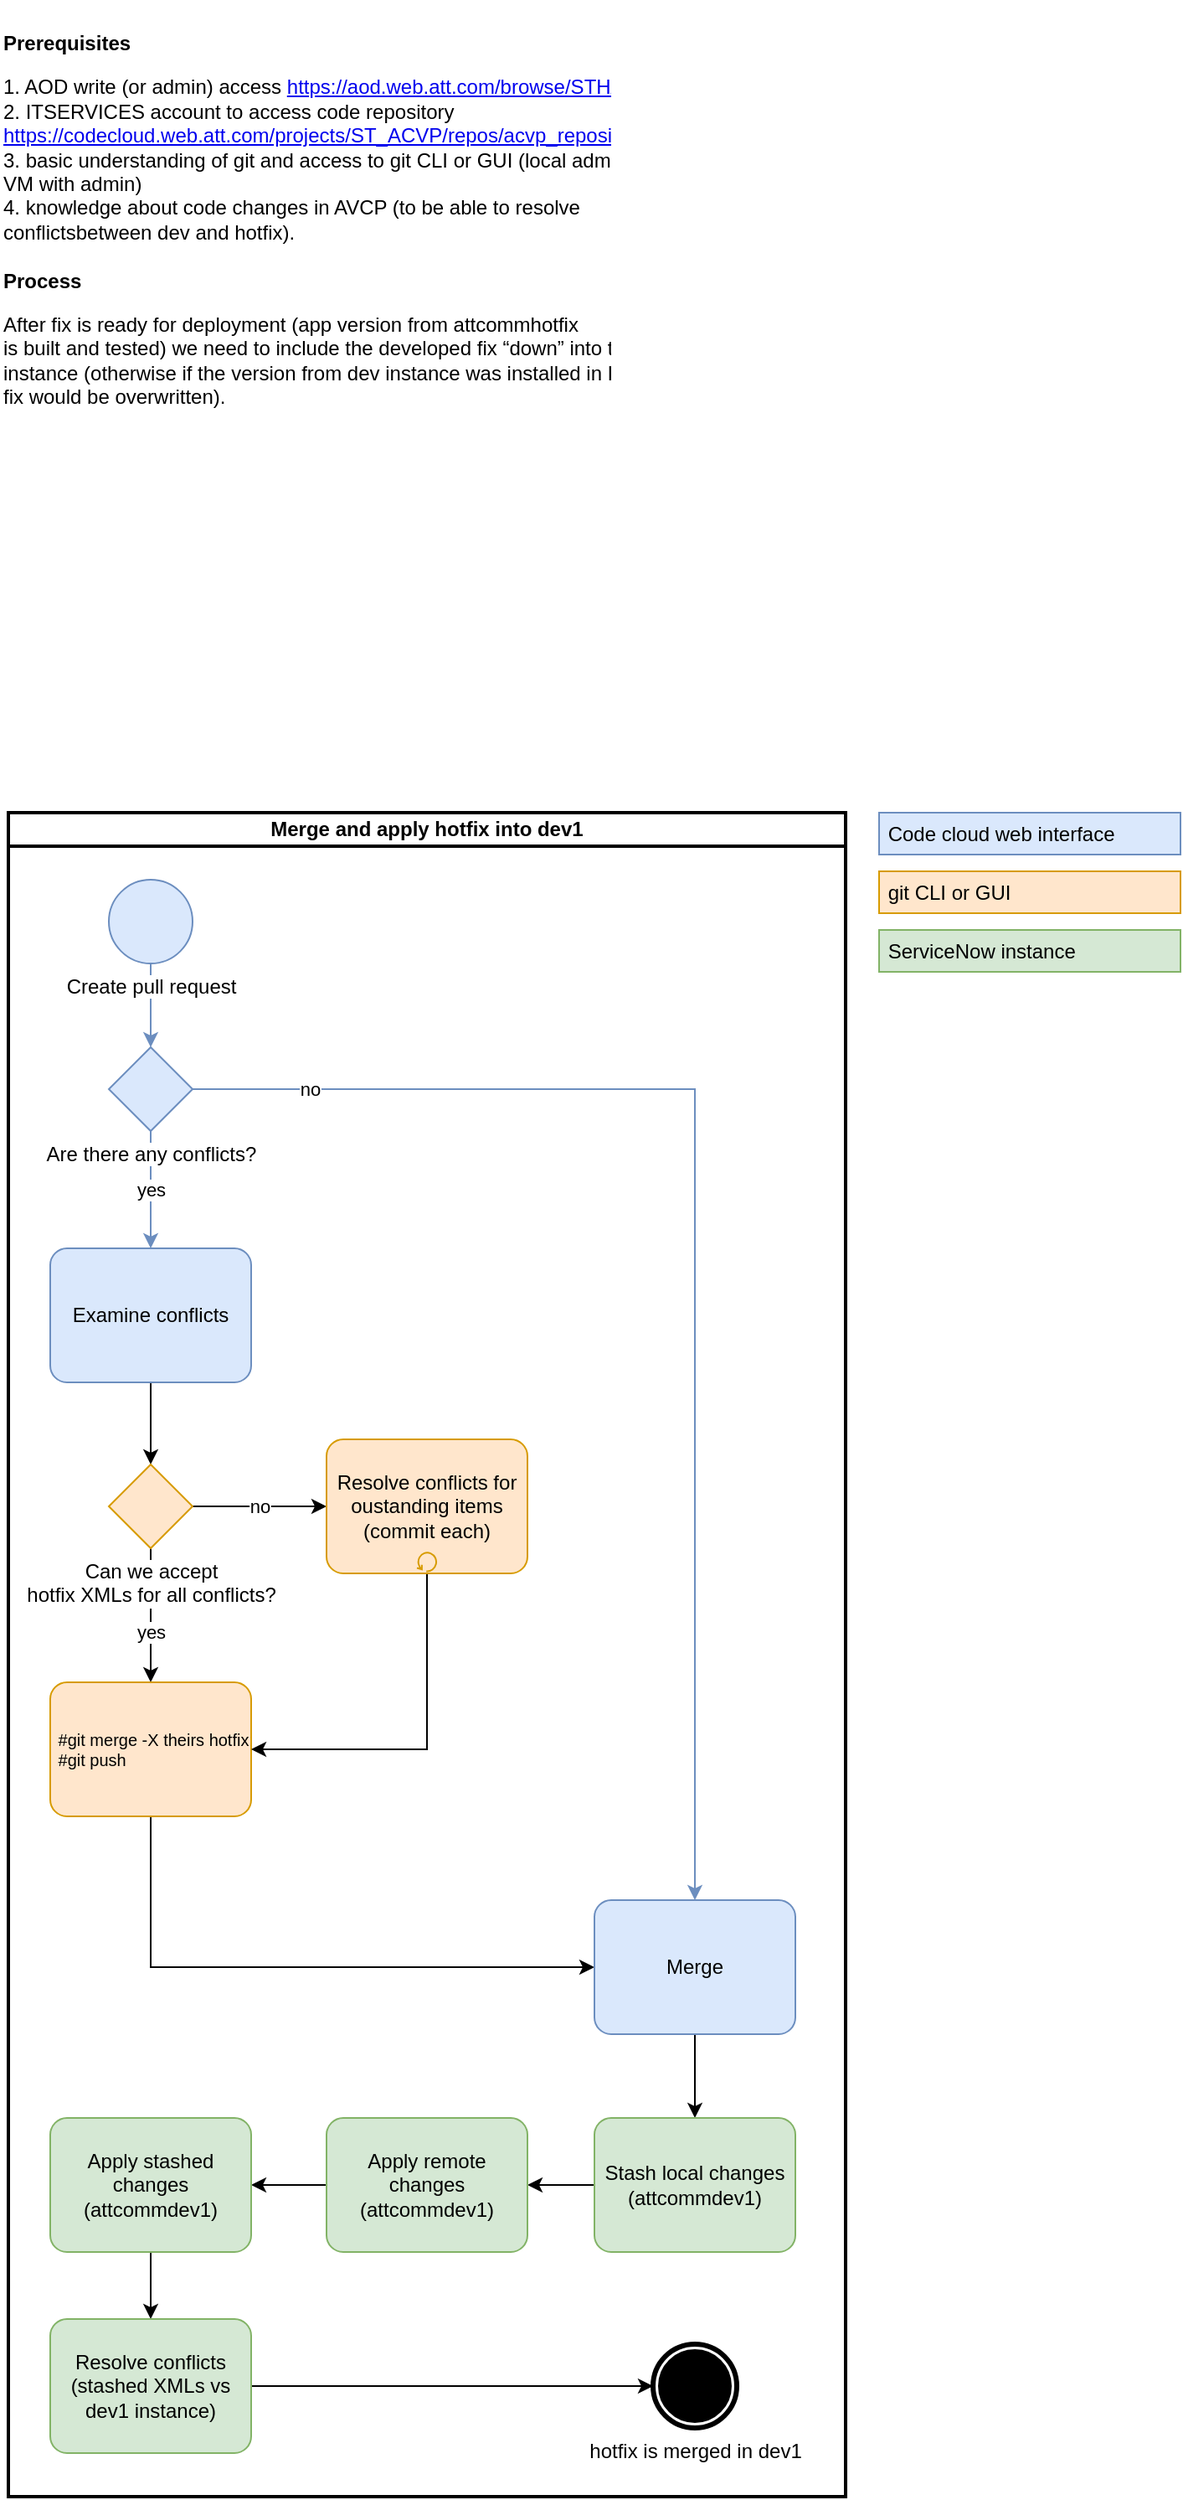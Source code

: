 <mxfile version="24.4.4" type="github">
  <diagram name="Page-1" id="py6KdPY4mDcN0l5CrXU8">
    <mxGraphModel dx="1434" dy="1818" grid="1" gridSize="10" guides="1" tooltips="1" connect="1" arrows="1" fold="1" page="1" pageScale="1" pageWidth="850" pageHeight="1100" math="0" shadow="0">
      <root>
        <mxCell id="0" />
        <mxCell id="1" parent="0" />
        <mxCell id="YNk4ufjbY3-n3ogbdyWw-1" value="&lt;b&gt;Merge and apply hotfix into dev1&lt;br&gt;&lt;/b&gt;" style="swimlane;html=1;startSize=20;fontStyle=0;collapsible=0;horizontal=1;swimlaneLine=1;strokeWidth=2;swimlaneFillColor=#ffffff;whiteSpace=wrap;" vertex="1" parent="1">
          <mxGeometry x="280" y="205" width="500" height="1005" as="geometry" />
        </mxCell>
        <mxCell id="YNk4ufjbY3-n3ogbdyWw-4" style="edgeStyle=orthogonalEdgeStyle;rounded=0;orthogonalLoop=1;jettySize=auto;html=1;fillColor=#dae8fc;strokeColor=#6c8ebf;" edge="1" parent="YNk4ufjbY3-n3ogbdyWw-1" source="YNk4ufjbY3-n3ogbdyWw-2" target="YNk4ufjbY3-n3ogbdyWw-3">
          <mxGeometry relative="1" as="geometry" />
        </mxCell>
        <mxCell id="YNk4ufjbY3-n3ogbdyWw-2" value="Create pull request" style="points=[[0.145,0.145,0],[0.5,0,0],[0.855,0.145,0],[1,0.5,0],[0.855,0.855,0],[0.5,1,0],[0.145,0.855,0],[0,0.5,0]];shape=mxgraph.bpmn.event;html=1;verticalLabelPosition=bottom;labelBackgroundColor=#ffffff;verticalAlign=top;align=center;perimeter=ellipsePerimeter;outlineConnect=0;aspect=fixed;outline=standard;symbol=general;fillColor=#dae8fc;strokeColor=#6c8ebf;" vertex="1" parent="YNk4ufjbY3-n3ogbdyWw-1">
          <mxGeometry x="60" y="40" width="50" height="50" as="geometry" />
        </mxCell>
        <mxCell id="YNk4ufjbY3-n3ogbdyWw-6" value="yes" style="edgeStyle=orthogonalEdgeStyle;rounded=0;orthogonalLoop=1;jettySize=auto;html=1;fillColor=#dae8fc;strokeColor=#6c8ebf;" edge="1" parent="YNk4ufjbY3-n3ogbdyWw-1" source="YNk4ufjbY3-n3ogbdyWw-3" target="YNk4ufjbY3-n3ogbdyWw-5">
          <mxGeometry relative="1" as="geometry" />
        </mxCell>
        <mxCell id="YNk4ufjbY3-n3ogbdyWw-24" value="no" style="edgeStyle=orthogonalEdgeStyle;rounded=0;orthogonalLoop=1;jettySize=auto;html=1;fillColor=#dae8fc;strokeColor=#6c8ebf;" edge="1" parent="YNk4ufjbY3-n3ogbdyWw-1" source="YNk4ufjbY3-n3ogbdyWw-3" target="YNk4ufjbY3-n3ogbdyWw-23">
          <mxGeometry x="-0.823" relative="1" as="geometry">
            <mxPoint as="offset" />
          </mxGeometry>
        </mxCell>
        <mxCell id="YNk4ufjbY3-n3ogbdyWw-3" value="Are there any conflicts?" style="points=[[0.25,0.25,0],[0.5,0,0],[0.75,0.25,0],[1,0.5,0],[0.75,0.75,0],[0.5,1,0],[0.25,0.75,0],[0,0.5,0]];shape=mxgraph.bpmn.gateway2;html=1;verticalLabelPosition=bottom;labelBackgroundColor=#ffffff;verticalAlign=top;align=center;perimeter=rhombusPerimeter;outlineConnect=0;outline=none;symbol=none;fillColor=#dae8fc;strokeColor=#6c8ebf;" vertex="1" parent="YNk4ufjbY3-n3ogbdyWw-1">
          <mxGeometry x="60" y="140" width="50" height="50" as="geometry" />
        </mxCell>
        <mxCell id="YNk4ufjbY3-n3ogbdyWw-15" style="edgeStyle=orthogonalEdgeStyle;rounded=0;orthogonalLoop=1;jettySize=auto;html=1;" edge="1" parent="YNk4ufjbY3-n3ogbdyWw-1" source="YNk4ufjbY3-n3ogbdyWw-5" target="YNk4ufjbY3-n3ogbdyWw-7">
          <mxGeometry relative="1" as="geometry" />
        </mxCell>
        <mxCell id="YNk4ufjbY3-n3ogbdyWw-5" value="Examine conflicts" style="points=[[0.25,0,0],[0.5,0,0],[0.75,0,0],[1,0.25,0],[1,0.5,0],[1,0.75,0],[0.75,1,0],[0.5,1,0],[0.25,1,0],[0,0.75,0],[0,0.5,0],[0,0.25,0]];shape=mxgraph.bpmn.task;whiteSpace=wrap;rectStyle=rounded;size=10;html=1;container=1;expand=0;collapsible=0;taskMarker=abstract;fillColor=#dae8fc;strokeColor=#6c8ebf;" vertex="1" parent="YNk4ufjbY3-n3ogbdyWw-1">
          <mxGeometry x="25" y="260" width="120" height="80" as="geometry" />
        </mxCell>
        <mxCell id="YNk4ufjbY3-n3ogbdyWw-19" value="yes" style="edgeStyle=orthogonalEdgeStyle;rounded=0;orthogonalLoop=1;jettySize=auto;html=1;" edge="1" parent="YNk4ufjbY3-n3ogbdyWw-1" source="YNk4ufjbY3-n3ogbdyWw-7" target="YNk4ufjbY3-n3ogbdyWw-11">
          <mxGeometry x="0.25" relative="1" as="geometry">
            <mxPoint as="offset" />
          </mxGeometry>
        </mxCell>
        <mxCell id="YNk4ufjbY3-n3ogbdyWw-20" value="no" style="edgeStyle=orthogonalEdgeStyle;rounded=0;orthogonalLoop=1;jettySize=auto;html=1;" edge="1" parent="YNk4ufjbY3-n3ogbdyWw-1" source="YNk4ufjbY3-n3ogbdyWw-7" target="YNk4ufjbY3-n3ogbdyWw-16">
          <mxGeometry relative="1" as="geometry" />
        </mxCell>
        <mxCell id="YNk4ufjbY3-n3ogbdyWw-7" value="Can we accept &lt;br&gt;hotfix XMLs for all conflicts? " style="points=[[0.25,0.25,0],[0.5,0,0],[0.75,0.25,0],[1,0.5,0],[0.75,0.75,0],[0.5,1,0],[0.25,0.75,0],[0,0.5,0]];shape=mxgraph.bpmn.gateway2;html=1;verticalLabelPosition=bottom;labelBackgroundColor=#ffffff;verticalAlign=top;align=center;perimeter=rhombusPerimeter;outlineConnect=0;outline=none;symbol=none;fillColor=#ffe6cc;strokeColor=#d79b00;" vertex="1" parent="YNk4ufjbY3-n3ogbdyWw-1">
          <mxGeometry x="60" y="389" width="50" height="50" as="geometry" />
        </mxCell>
        <mxCell id="YNk4ufjbY3-n3ogbdyWw-25" style="edgeStyle=orthogonalEdgeStyle;rounded=0;orthogonalLoop=1;jettySize=auto;html=1;" edge="1" parent="YNk4ufjbY3-n3ogbdyWw-1" source="YNk4ufjbY3-n3ogbdyWw-11" target="YNk4ufjbY3-n3ogbdyWw-23">
          <mxGeometry relative="1" as="geometry">
            <Array as="points">
              <mxPoint x="85" y="689" />
            </Array>
          </mxGeometry>
        </mxCell>
        <mxCell id="YNk4ufjbY3-n3ogbdyWw-11" value="&lt;div style=&quot;font-size: 10px;&quot; align=&quot;left&quot;&gt;&lt;font style=&quot;font-size: 10px;&quot;&gt;&amp;nbsp;#git merge -X theirs hotfix&lt;br&gt;&amp;nbsp;#git push&lt;/font&gt;&lt;/div&gt;" style="points=[[0.25,0,0],[0.5,0,0],[0.75,0,0],[1,0.25,0],[1,0.5,0],[1,0.75,0],[0.75,1,0],[0.5,1,0],[0.25,1,0],[0,0.75,0],[0,0.5,0],[0,0.25,0]];shape=mxgraph.bpmn.task;whiteSpace=wrap;rectStyle=rounded;size=10;html=1;container=1;expand=0;collapsible=0;taskMarker=abstract;align=left;fillColor=#ffe6cc;strokeColor=#d79b00;" vertex="1" parent="YNk4ufjbY3-n3ogbdyWw-1">
          <mxGeometry x="25" y="519" width="120" height="80" as="geometry" />
        </mxCell>
        <mxCell id="YNk4ufjbY3-n3ogbdyWw-21" style="edgeStyle=orthogonalEdgeStyle;rounded=0;orthogonalLoop=1;jettySize=auto;html=1;" edge="1" parent="YNk4ufjbY3-n3ogbdyWw-1" source="YNk4ufjbY3-n3ogbdyWw-16" target="YNk4ufjbY3-n3ogbdyWw-11">
          <mxGeometry relative="1" as="geometry">
            <Array as="points">
              <mxPoint x="250" y="559" />
            </Array>
          </mxGeometry>
        </mxCell>
        <mxCell id="YNk4ufjbY3-n3ogbdyWw-16" value="Resolve conflicts for oustanding items&lt;br&gt;(commit each)" style="points=[[0.25,0,0],[0.5,0,0],[0.75,0,0],[1,0.25,0],[1,0.5,0],[1,0.75,0],[0.75,1,0],[0.5,1,0],[0.25,1,0],[0,0.75,0],[0,0.5,0],[0,0.25,0]];shape=mxgraph.bpmn.task;whiteSpace=wrap;rectStyle=rounded;size=10;html=1;container=1;expand=0;collapsible=0;taskMarker=abstract;isLoopStandard=1;fillColor=#ffe6cc;strokeColor=#d79b00;" vertex="1" parent="YNk4ufjbY3-n3ogbdyWw-1">
          <mxGeometry x="190" y="374" width="120" height="80" as="geometry" />
        </mxCell>
        <mxCell id="YNk4ufjbY3-n3ogbdyWw-27" style="edgeStyle=orthogonalEdgeStyle;rounded=0;orthogonalLoop=1;jettySize=auto;html=1;" edge="1" parent="YNk4ufjbY3-n3ogbdyWw-1" source="YNk4ufjbY3-n3ogbdyWw-23" target="YNk4ufjbY3-n3ogbdyWw-26">
          <mxGeometry relative="1" as="geometry" />
        </mxCell>
        <mxCell id="YNk4ufjbY3-n3ogbdyWw-23" value="Merge" style="points=[[0.25,0,0],[0.5,0,0],[0.75,0,0],[1,0.25,0],[1,0.5,0],[1,0.75,0],[0.75,1,0],[0.5,1,0],[0.25,1,0],[0,0.75,0],[0,0.5,0],[0,0.25,0]];shape=mxgraph.bpmn.task;whiteSpace=wrap;rectStyle=rounded;size=10;html=1;container=1;expand=0;collapsible=0;taskMarker=abstract;fillColor=#dae8fc;strokeColor=#6c8ebf;" vertex="1" parent="YNk4ufjbY3-n3ogbdyWw-1">
          <mxGeometry x="350" y="649" width="120" height="80" as="geometry" />
        </mxCell>
        <mxCell id="YNk4ufjbY3-n3ogbdyWw-29" style="edgeStyle=orthogonalEdgeStyle;rounded=0;orthogonalLoop=1;jettySize=auto;html=1;" edge="1" parent="YNk4ufjbY3-n3ogbdyWw-1" source="YNk4ufjbY3-n3ogbdyWw-26" target="YNk4ufjbY3-n3ogbdyWw-28">
          <mxGeometry relative="1" as="geometry" />
        </mxCell>
        <mxCell id="YNk4ufjbY3-n3ogbdyWw-26" value="Stash local changes&lt;br&gt;(attcommdev1)" style="points=[[0.25,0,0],[0.5,0,0],[0.75,0,0],[1,0.25,0],[1,0.5,0],[1,0.75,0],[0.75,1,0],[0.5,1,0],[0.25,1,0],[0,0.75,0],[0,0.5,0],[0,0.25,0]];shape=mxgraph.bpmn.task;whiteSpace=wrap;rectStyle=rounded;size=10;html=1;container=1;expand=0;collapsible=0;taskMarker=abstract;fillColor=#d5e8d4;strokeColor=#82b366;" vertex="1" parent="YNk4ufjbY3-n3ogbdyWw-1">
          <mxGeometry x="350" y="779" width="120" height="80" as="geometry" />
        </mxCell>
        <mxCell id="YNk4ufjbY3-n3ogbdyWw-31" style="edgeStyle=orthogonalEdgeStyle;rounded=0;orthogonalLoop=1;jettySize=auto;html=1;" edge="1" parent="YNk4ufjbY3-n3ogbdyWw-1" source="YNk4ufjbY3-n3ogbdyWw-28" target="YNk4ufjbY3-n3ogbdyWw-30">
          <mxGeometry relative="1" as="geometry" />
        </mxCell>
        <mxCell id="YNk4ufjbY3-n3ogbdyWw-28" value="Apply remote changes&lt;br&gt;(attcommdev1)" style="points=[[0.25,0,0],[0.5,0,0],[0.75,0,0],[1,0.25,0],[1,0.5,0],[1,0.75,0],[0.75,1,0],[0.5,1,0],[0.25,1,0],[0,0.75,0],[0,0.5,0],[0,0.25,0]];shape=mxgraph.bpmn.task;whiteSpace=wrap;rectStyle=rounded;size=10;html=1;container=1;expand=0;collapsible=0;taskMarker=abstract;fillColor=#d5e8d4;strokeColor=#82b366;" vertex="1" parent="YNk4ufjbY3-n3ogbdyWw-1">
          <mxGeometry x="190" y="779" width="120" height="80" as="geometry" />
        </mxCell>
        <mxCell id="YNk4ufjbY3-n3ogbdyWw-33" style="edgeStyle=orthogonalEdgeStyle;rounded=0;orthogonalLoop=1;jettySize=auto;html=1;" edge="1" parent="YNk4ufjbY3-n3ogbdyWw-1" source="YNk4ufjbY3-n3ogbdyWw-30" target="YNk4ufjbY3-n3ogbdyWw-32">
          <mxGeometry relative="1" as="geometry" />
        </mxCell>
        <mxCell id="YNk4ufjbY3-n3ogbdyWw-30" value="Apply stashed changes &lt;br&gt;(attcommdev1)" style="points=[[0.25,0,0],[0.5,0,0],[0.75,0,0],[1,0.25,0],[1,0.5,0],[1,0.75,0],[0.75,1,0],[0.5,1,0],[0.25,1,0],[0,0.75,0],[0,0.5,0],[0,0.25,0]];shape=mxgraph.bpmn.task;whiteSpace=wrap;rectStyle=rounded;size=10;html=1;container=1;expand=0;collapsible=0;taskMarker=abstract;fillColor=#d5e8d4;strokeColor=#82b366;" vertex="1" parent="YNk4ufjbY3-n3ogbdyWw-1">
          <mxGeometry x="25" y="779" width="120" height="80" as="geometry" />
        </mxCell>
        <mxCell id="YNk4ufjbY3-n3ogbdyWw-36" style="edgeStyle=orthogonalEdgeStyle;rounded=0;orthogonalLoop=1;jettySize=auto;html=1;" edge="1" parent="YNk4ufjbY3-n3ogbdyWw-1" source="YNk4ufjbY3-n3ogbdyWw-32" target="YNk4ufjbY3-n3ogbdyWw-35">
          <mxGeometry relative="1" as="geometry" />
        </mxCell>
        <mxCell id="YNk4ufjbY3-n3ogbdyWw-32" value="Resolve conflicts&lt;br&gt;(stashed XMLs vs&lt;br&gt;dev1 instance)" style="points=[[0.25,0,0],[0.5,0,0],[0.75,0,0],[1,0.25,0],[1,0.5,0],[1,0.75,0],[0.75,1,0],[0.5,1,0],[0.25,1,0],[0,0.75,0],[0,0.5,0],[0,0.25,0]];shape=mxgraph.bpmn.task;whiteSpace=wrap;rectStyle=rounded;size=10;html=1;container=1;expand=0;collapsible=0;taskMarker=abstract;fillColor=#d5e8d4;strokeColor=#82b366;" vertex="1" parent="YNk4ufjbY3-n3ogbdyWw-1">
          <mxGeometry x="25" y="899" width="120" height="80" as="geometry" />
        </mxCell>
        <mxCell id="YNk4ufjbY3-n3ogbdyWw-35" value="hotfix is merged in dev1" style="points=[[0.145,0.145,0],[0.5,0,0],[0.855,0.145,0],[1,0.5,0],[0.855,0.855,0],[0.5,1,0],[0.145,0.855,0],[0,0.5,0]];shape=mxgraph.bpmn.event;html=1;verticalLabelPosition=bottom;labelBackgroundColor=#ffffff;verticalAlign=top;align=center;perimeter=ellipsePerimeter;outlineConnect=0;aspect=fixed;outline=end;symbol=terminate;" vertex="1" parent="YNk4ufjbY3-n3ogbdyWw-1">
          <mxGeometry x="385" y="914" width="50" height="50" as="geometry" />
        </mxCell>
        <mxCell id="YNk4ufjbY3-n3ogbdyWw-8" value="&lt;p class=&quot;MsoNormal&quot;&gt;&lt;b&gt;Prerequisites&lt;/b&gt;&lt;/p&gt;1. AOD write (or admin) access &lt;a href=&quot;https://aod.web.att.com/browse/STH/ST_ACVP&quot;&gt;https://aod.web.att.com/browse/STH/ST_ACVP&lt;br&gt;&lt;/a&gt;2. ITSERVICES account to access code repository &lt;a href=&quot;https://codecloud.web.att.com/projects/ST_ACVP/repos/acvp_repository/browse&quot;&gt;https://codecloud.web.att.com/projects/ST_ACVP/repos/acvp_repository/browse&lt;br&gt;&lt;/a&gt;3. basic understanding of git and access to git CLI or GUI (local admin or oracle VM with admin)&lt;br&gt;&lt;div&gt;4. knowledge about code changes in AVCP (to be able to resolve conflictsbetween dev and hotfix).&lt;/div&gt;&lt;div&gt;&lt;br&gt;&lt;/div&gt;&lt;b&gt;Process&lt;/b&gt;&lt;br&gt;&lt;p class=&quot;MsoNormal&quot;&gt;After fix is ready for deployment (app version from attcommhotfix&lt;br&gt;is built and tested) we need to include the developed fix “down” into the dev instance (otherwise if the version from dev instance was installed in PROD, the fix would be overwritten).&lt;/p&gt;&lt;br&gt;&lt;div&gt;&lt;br&gt;&lt;/div&gt;" style="text;html=1;whiteSpace=wrap;overflow=hidden;rounded=0;" vertex="1" parent="1">
          <mxGeometry x="275" y="-280" width="365" height="280" as="geometry" />
        </mxCell>
        <mxCell id="YNk4ufjbY3-n3ogbdyWw-37" value="&amp;nbsp;Code cloud web interface" style="rounded=0;whiteSpace=wrap;html=1;align=left;fillColor=#dae8fc;strokeColor=#6c8ebf;" vertex="1" parent="1">
          <mxGeometry x="800" y="205" width="180" height="25" as="geometry" />
        </mxCell>
        <mxCell id="YNk4ufjbY3-n3ogbdyWw-38" value="&amp;nbsp;git CLI or GUI" style="rounded=0;whiteSpace=wrap;html=1;align=left;fillColor=#ffe6cc;strokeColor=#d79b00;" vertex="1" parent="1">
          <mxGeometry x="800" y="240" width="180" height="25" as="geometry" />
        </mxCell>
        <mxCell id="YNk4ufjbY3-n3ogbdyWw-39" value="&amp;nbsp;ServiceNow instance" style="rounded=0;whiteSpace=wrap;html=1;align=left;fillColor=#d5e8d4;strokeColor=#82b366;" vertex="1" parent="1">
          <mxGeometry x="800" y="275" width="180" height="25" as="geometry" />
        </mxCell>
      </root>
    </mxGraphModel>
  </diagram>
</mxfile>

